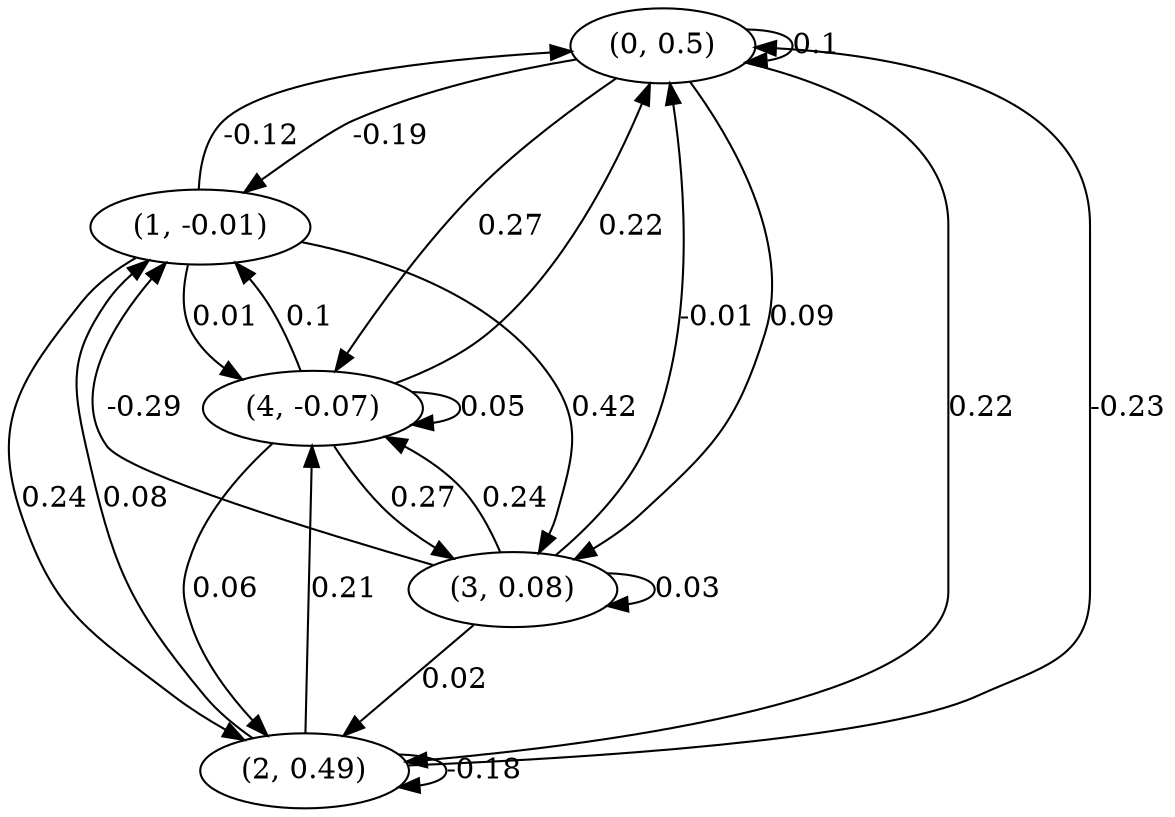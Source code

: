 digraph {
    0 [ label = "(0, 0.5)" ]
    1 [ label = "(1, -0.01)" ]
    2 [ label = "(2, 0.49)" ]
    3 [ label = "(3, 0.08)" ]
    4 [ label = "(4, -0.07)" ]
    0 -> 0 [ label = "0.1" ]
    2 -> 2 [ label = "-0.18" ]
    3 -> 3 [ label = "0.03" ]
    4 -> 4 [ label = "0.05" ]
    1 -> 0 [ label = "-0.12" ]
    2 -> 0 [ label = "-0.23" ]
    3 -> 0 [ label = "-0.01" ]
    4 -> 0 [ label = "0.22" ]
    0 -> 1 [ label = "-0.19" ]
    2 -> 1 [ label = "0.08" ]
    3 -> 1 [ label = "-0.29" ]
    4 -> 1 [ label = "0.1" ]
    0 -> 2 [ label = "0.22" ]
    1 -> 2 [ label = "0.24" ]
    3 -> 2 [ label = "0.02" ]
    4 -> 2 [ label = "0.06" ]
    0 -> 3 [ label = "0.09" ]
    1 -> 3 [ label = "0.42" ]
    4 -> 3 [ label = "0.27" ]
    0 -> 4 [ label = "0.27" ]
    1 -> 4 [ label = "0.01" ]
    2 -> 4 [ label = "0.21" ]
    3 -> 4 [ label = "0.24" ]
}

